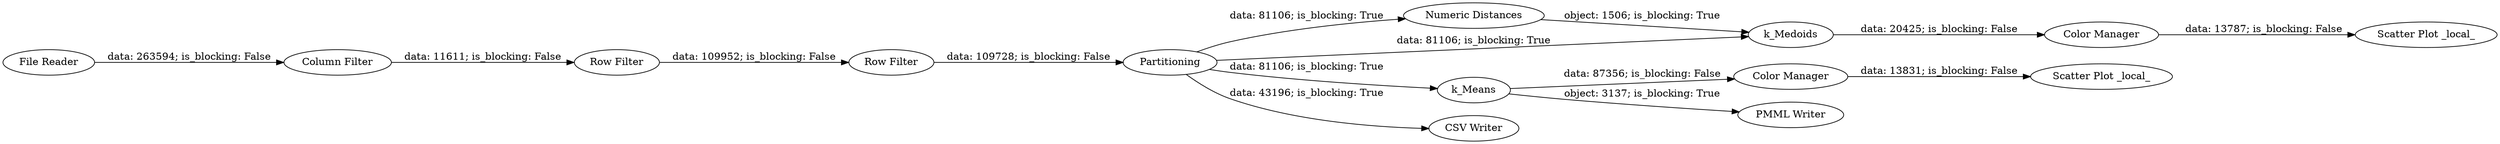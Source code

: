 digraph {
	"6983916893594253877_2" [label="Column Filter"]
	"6983916893594253877_9" [label="Color Manager"]
	"6983916893594253877_6" [label="Numeric Distances"]
	"6983916893594253877_13" [label=k_Means]
	"6983916893594253877_12" [label="CSV Writer"]
	"6983916893594253877_10" [label="Scatter Plot _local_"]
	"6983916893594253877_11" [label="Row Filter"]
	"6983916893594253877_15" [label="Color Manager"]
	"6983916893594253877_1" [label="File Reader"]
	"6983916893594253877_3" [label="Row Filter"]
	"6983916893594253877_4" [label=Partitioning]
	"6983916893594253877_7" [label=k_Medoids]
	"6983916893594253877_16" [label="Scatter Plot _local_"]
	"6983916893594253877_14" [label="PMML Writer"]
	"6983916893594253877_6" -> "6983916893594253877_7" [label="object: 1506; is_blocking: True"]
	"6983916893594253877_4" -> "6983916893594253877_7" [label="data: 81106; is_blocking: True"]
	"6983916893594253877_3" -> "6983916893594253877_11" [label="data: 109952; is_blocking: False"]
	"6983916893594253877_1" -> "6983916893594253877_2" [label="data: 263594; is_blocking: False"]
	"6983916893594253877_7" -> "6983916893594253877_9" [label="data: 20425; is_blocking: False"]
	"6983916893594253877_2" -> "6983916893594253877_3" [label="data: 11611; is_blocking: False"]
	"6983916893594253877_4" -> "6983916893594253877_12" [label="data: 43196; is_blocking: True"]
	"6983916893594253877_11" -> "6983916893594253877_4" [label="data: 109728; is_blocking: False"]
	"6983916893594253877_4" -> "6983916893594253877_13" [label="data: 81106; is_blocking: True"]
	"6983916893594253877_13" -> "6983916893594253877_15" [label="data: 87356; is_blocking: False"]
	"6983916893594253877_9" -> "6983916893594253877_10" [label="data: 13787; is_blocking: False"]
	"6983916893594253877_13" -> "6983916893594253877_14" [label="object: 3137; is_blocking: True"]
	"6983916893594253877_15" -> "6983916893594253877_16" [label="data: 13831; is_blocking: False"]
	"6983916893594253877_4" -> "6983916893594253877_6" [label="data: 81106; is_blocking: True"]
	rankdir=LR
}
